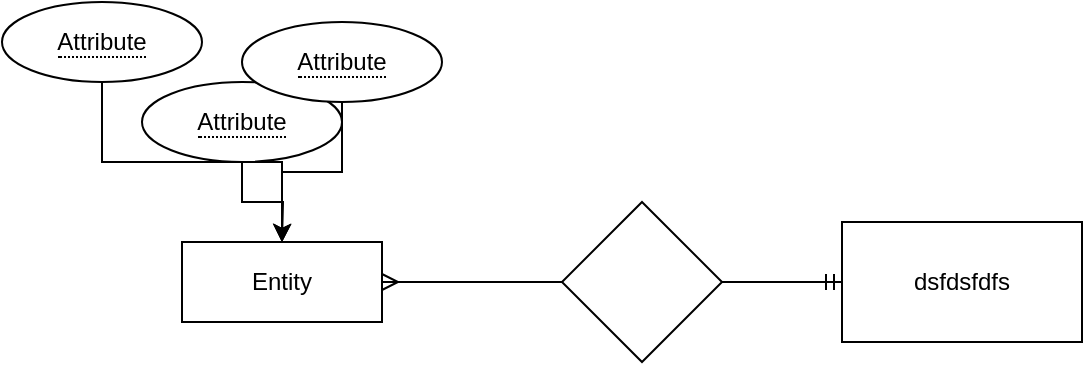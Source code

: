 <mxfile version="13.4.9" type="github"><diagram id="MGe8nxrFkgkqoeWtXPIH" name="Page-1"><mxGraphModel dx="868" dy="482" grid="1" gridSize="10" guides="1" tooltips="1" connect="1" arrows="1" fold="1" page="1" pageScale="1" pageWidth="827" pageHeight="1169" math="0" shadow="0"><root><mxCell id="0"/><mxCell id="1" parent="0"/><mxCell id="LqEUMpKKSVDt7jg5hxlb-9" value="" style="edgeStyle=orthogonalEdgeStyle;rounded=0;orthogonalLoop=1;jettySize=auto;html=1;endArrow=none;endFill=0;startArrow=ERmany;startFill=0;" edge="1" parent="1" source="LqEUMpKKSVDt7jg5hxlb-1" target="LqEUMpKKSVDt7jg5hxlb-8"><mxGeometry relative="1" as="geometry"/></mxCell><mxCell id="LqEUMpKKSVDt7jg5hxlb-1" value="Entity" style="whiteSpace=wrap;html=1;align=center;" vertex="1" parent="1"><mxGeometry x="120" y="170" width="100" height="40" as="geometry"/></mxCell><mxCell id="LqEUMpKKSVDt7jg5hxlb-3" value="" style="edgeStyle=orthogonalEdgeStyle;rounded=0;orthogonalLoop=1;jettySize=auto;html=1;" edge="1" parent="1" source="LqEUMpKKSVDt7jg5hxlb-2"><mxGeometry relative="1" as="geometry"><mxPoint x="170" y="170" as="targetPoint"/></mxGeometry></mxCell><mxCell id="LqEUMpKKSVDt7jg5hxlb-2" value="&lt;span style=&quot;border-bottom: 1px dotted&quot;&gt;Attribute&lt;/span&gt;" style="ellipse;whiteSpace=wrap;html=1;align=center;" vertex="1" parent="1"><mxGeometry x="100" y="90" width="100" height="40" as="geometry"/></mxCell><mxCell id="LqEUMpKKSVDt7jg5hxlb-5" value="" style="edgeStyle=orthogonalEdgeStyle;rounded=0;orthogonalLoop=1;jettySize=auto;html=1;" edge="1" parent="1" source="LqEUMpKKSVDt7jg5hxlb-4" target="LqEUMpKKSVDt7jg5hxlb-1"><mxGeometry relative="1" as="geometry"><mxPoint x="180" y="167" as="targetPoint"/></mxGeometry></mxCell><mxCell id="LqEUMpKKSVDt7jg5hxlb-4" value="&lt;span style=&quot;border-bottom: 1px dotted&quot;&gt;Attribute&lt;/span&gt;" style="ellipse;whiteSpace=wrap;html=1;align=center;" vertex="1" parent="1"><mxGeometry x="150" y="60" width="100" height="40" as="geometry"/></mxCell><mxCell id="LqEUMpKKSVDt7jg5hxlb-7" style="edgeStyle=orthogonalEdgeStyle;rounded=0;orthogonalLoop=1;jettySize=auto;html=1;entryX=0.5;entryY=0;entryDx=0;entryDy=0;" edge="1" parent="1" source="LqEUMpKKSVDt7jg5hxlb-6" target="LqEUMpKKSVDt7jg5hxlb-1"><mxGeometry relative="1" as="geometry"/></mxCell><mxCell id="LqEUMpKKSVDt7jg5hxlb-6" value="&lt;span style=&quot;border-bottom: 1px dotted&quot;&gt;Attribute&lt;/span&gt;" style="ellipse;whiteSpace=wrap;html=1;align=center;" vertex="1" parent="1"><mxGeometry x="30" y="50" width="100" height="40" as="geometry"/></mxCell><mxCell id="LqEUMpKKSVDt7jg5hxlb-11" value="" style="edgeStyle=orthogonalEdgeStyle;rounded=0;orthogonalLoop=1;jettySize=auto;html=1;endArrow=ERmandOne;endFill=0;" edge="1" parent="1" source="LqEUMpKKSVDt7jg5hxlb-8" target="LqEUMpKKSVDt7jg5hxlb-10"><mxGeometry relative="1" as="geometry"/></mxCell><mxCell id="LqEUMpKKSVDt7jg5hxlb-8" value="" style="rhombus;whiteSpace=wrap;html=1;" vertex="1" parent="1"><mxGeometry x="310" y="150" width="80" height="80" as="geometry"/></mxCell><mxCell id="LqEUMpKKSVDt7jg5hxlb-10" value="dsfdsfdfs" style="whiteSpace=wrap;html=1;" vertex="1" parent="1"><mxGeometry x="450" y="160" width="120" height="60" as="geometry"/></mxCell></root></mxGraphModel></diagram></mxfile>